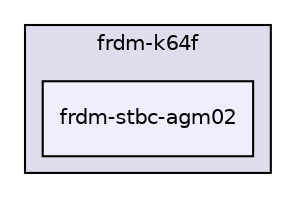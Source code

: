 digraph "boardkit/frdm-k64f/frdm-stbc-agm02" {
  compound=true
  node [ fontsize="10", fontname="Helvetica"];
  edge [ labelfontsize="10", labelfontname="Helvetica"];
  subgraph clusterdir_3614a3810f3c4eeaffe2259fdfef6294 {
    graph [ bgcolor="#ddddee", pencolor="black", label="frdm-k64f" fontname="Helvetica", fontsize="10", URL="dir_3614a3810f3c4eeaffe2259fdfef6294.html"]
  dir_a278f24efbd07657222f05d43d84cd6e [shape=box, label="frdm-stbc-agm02", style="filled", fillcolor="#eeeeff", pencolor="black", URL="dir_a278f24efbd07657222f05d43d84cd6e.html"];
  }
}
